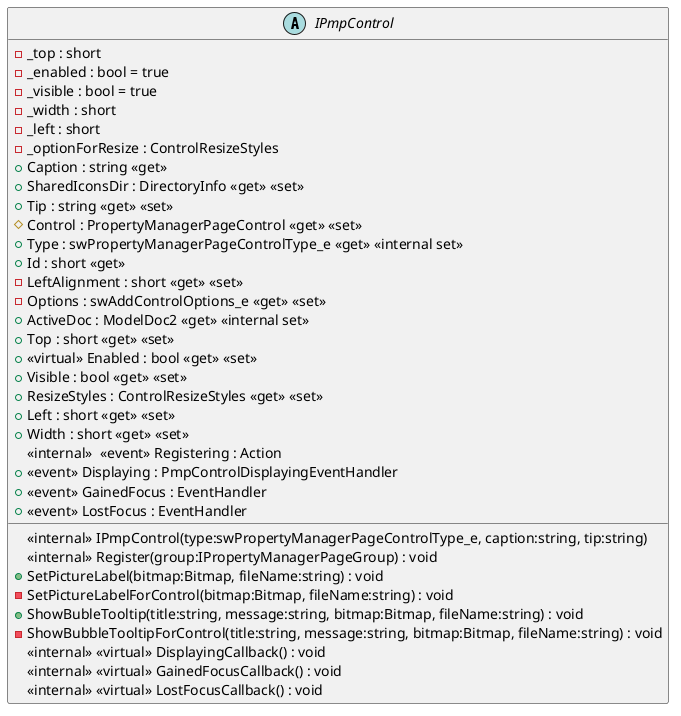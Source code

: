 @startuml
abstract class IPmpControl {
    - _top : short
    - _enabled : bool = true
    - _visible : bool = true
    - _width : short
    - _left : short
    - _optionForResize : ControlResizeStyles
    <<internal>> IPmpControl(type:swPropertyManagerPageControlType_e, caption:string, tip:string)
    + Caption : string <<get>>
    + SharedIconsDir : DirectoryInfo <<get>> <<set>>
    + Tip : string <<get>> <<set>>
    # Control : PropertyManagerPageControl <<get>> <<set>>
    + Type : swPropertyManagerPageControlType_e <<get>> <<internal set>>
    + Id : short <<get>>
    - LeftAlignment : short <<get>> <<set>>
    - Options : swAddControlOptions_e <<get>> <<set>>
    + ActiveDoc : ModelDoc2 <<get>> <<internal set>>
    + Top : short <<get>> <<set>>
    + <<virtual>> Enabled : bool <<get>> <<set>>
    + Visible : bool <<get>> <<set>>
    + ResizeStyles : ControlResizeStyles <<get>> <<set>>
    + Left : short <<get>> <<set>>
    + Width : short <<get>> <<set>>
    <<internal>> Register(group:IPropertyManagerPageGroup) : void
    + SetPictureLabel(bitmap:Bitmap, fileName:string) : void
    - SetPictureLabelForControl(bitmap:Bitmap, fileName:string) : void
    + ShowBubleTooltip(title:string, message:string, bitmap:Bitmap, fileName:string) : void
    - ShowBubbleTooltipForControl(title:string, message:string, bitmap:Bitmap, fileName:string) : void
    <<internal>> <<virtual>> DisplayingCallback() : void
    <<internal>> <<virtual>> GainedFocusCallback() : void
    <<internal>> <<virtual>> LostFocusCallback() : void
    <<internal>>  <<event>> Registering : Action 
    +  <<event>> Displaying : PmpControlDisplayingEventHandler 
    +  <<event>> GainedFocus : EventHandler 
    +  <<event>> LostFocus : EventHandler 
}
@enduml
